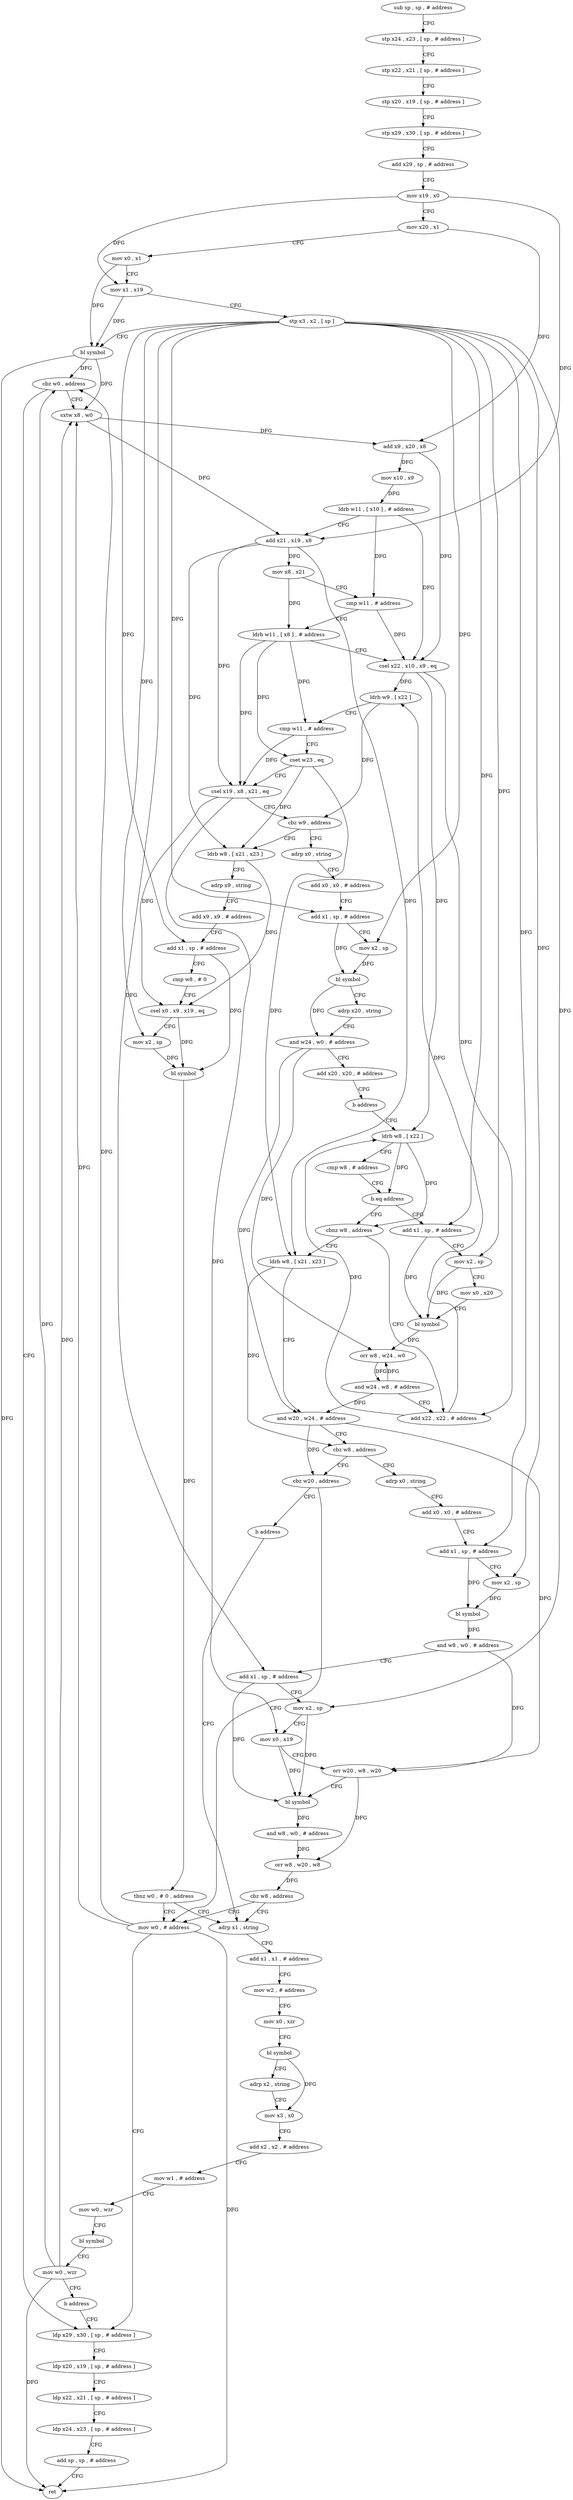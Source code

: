 digraph "func" {
"4202784" [label = "sub sp , sp , # address" ]
"4202788" [label = "stp x24 , x23 , [ sp , # address ]" ]
"4202792" [label = "stp x22 , x21 , [ sp , # address ]" ]
"4202796" [label = "stp x20 , x19 , [ sp , # address ]" ]
"4202800" [label = "stp x29 , x30 , [ sp , # address ]" ]
"4202804" [label = "add x29 , sp , # address" ]
"4202808" [label = "mov x19 , x0" ]
"4202812" [label = "mov x20 , x1" ]
"4202816" [label = "mov x0 , x1" ]
"4202820" [label = "mov x1 , x19" ]
"4202824" [label = "stp x3 , x2 , [ sp ]" ]
"4202828" [label = "bl symbol" ]
"4202832" [label = "cbz w0 , address" ]
"4203132" [label = "ldp x29 , x30 , [ sp , # address ]" ]
"4202836" [label = "sxtw x8 , w0" ]
"4203136" [label = "ldp x20 , x19 , [ sp , # address ]" ]
"4203140" [label = "ldp x22 , x21 , [ sp , # address ]" ]
"4203144" [label = "ldp x24 , x23 , [ sp , # address ]" ]
"4203148" [label = "add sp , sp , # address" ]
"4203152" [label = "ret" ]
"4202840" [label = "add x9 , x20 , x8" ]
"4202844" [label = "mov x10 , x9" ]
"4202848" [label = "ldrb w11 , [ x10 ] , # address" ]
"4202852" [label = "add x21 , x19 , x8" ]
"4202856" [label = "mov x8 , x21" ]
"4202860" [label = "cmp w11 , # address" ]
"4202864" [label = "ldrb w11 , [ x8 ] , # address" ]
"4202868" [label = "csel x22 , x10 , x9 , eq" ]
"4202872" [label = "ldrb w9 , [ x22 ]" ]
"4202876" [label = "cmp w11 , # address" ]
"4202880" [label = "cset w23 , eq" ]
"4202884" [label = "csel x19 , x8 , x21 , eq" ]
"4202888" [label = "cbz w9 , address" ]
"4203092" [label = "ldrb w8 , [ x21 , x23 ]" ]
"4202892" [label = "adrp x0 , string" ]
"4203096" [label = "adrp x9 , string" ]
"4203100" [label = "add x9 , x9 , # address" ]
"4203104" [label = "add x1 , sp , # address" ]
"4203108" [label = "cmp w8 , # 0" ]
"4203112" [label = "csel x0 , x9 , x19 , eq" ]
"4203116" [label = "mov x2 , sp" ]
"4203120" [label = "bl symbol" ]
"4203124" [label = "tbnz w0 , # 0 , address" ]
"4203040" [label = "adrp x1 , string" ]
"4203128" [label = "mov w0 , # address" ]
"4202896" [label = "add x0 , x0 , # address" ]
"4202900" [label = "add x1 , sp , # address" ]
"4202904" [label = "mov x2 , sp" ]
"4202908" [label = "bl symbol" ]
"4202912" [label = "adrp x20 , string" ]
"4202916" [label = "and w24 , w0 , # address" ]
"4202920" [label = "add x20 , x20 , # address" ]
"4202924" [label = "b address" ]
"4202956" [label = "ldrb w8 , [ x22 ]" ]
"4203044" [label = "add x1 , x1 , # address" ]
"4203048" [label = "mov w2 , # address" ]
"4203052" [label = "mov x0 , xzr" ]
"4203056" [label = "bl symbol" ]
"4203060" [label = "adrp x2 , string" ]
"4203064" [label = "mov x3 , x0" ]
"4203068" [label = "add x2 , x2 , # address" ]
"4203072" [label = "mov w1 , # address" ]
"4203076" [label = "mov w0 , wzr" ]
"4203080" [label = "bl symbol" ]
"4203084" [label = "mov w0 , wzr" ]
"4203088" [label = "b address" ]
"4202960" [label = "cmp w8 , # address" ]
"4202964" [label = "b.eq address" ]
"4202928" [label = "add x1 , sp , # address" ]
"4202968" [label = "cbnz w8 , address" ]
"4202932" [label = "mov x2 , sp" ]
"4202936" [label = "mov x0 , x20" ]
"4202940" [label = "bl symbol" ]
"4202944" [label = "orr w8 , w24 , w0" ]
"4202948" [label = "and w24 , w8 , # address" ]
"4202952" [label = "add x22 , x22 , # address" ]
"4202972" [label = "ldrb w8 , [ x21 , x23 ]" ]
"4202976" [label = "and w20 , w24 , # address" ]
"4202980" [label = "cbz w8 , address" ]
"4203156" [label = "cbz w20 , address" ]
"4202984" [label = "adrp x0 , string" ]
"4203160" [label = "b address" ]
"4202988" [label = "add x0 , x0 , # address" ]
"4202992" [label = "add x1 , sp , # address" ]
"4202996" [label = "mov x2 , sp" ]
"4203000" [label = "bl symbol" ]
"4203004" [label = "and w8 , w0 , # address" ]
"4203008" [label = "add x1 , sp , # address" ]
"4203012" [label = "mov x2 , sp" ]
"4203016" [label = "mov x0 , x19" ]
"4203020" [label = "orr w20 , w8 , w20" ]
"4203024" [label = "bl symbol" ]
"4203028" [label = "and w8 , w0 , # address" ]
"4203032" [label = "orr w8 , w20 , w8" ]
"4203036" [label = "cbz w8 , address" ]
"4202784" -> "4202788" [ label = "CFG" ]
"4202788" -> "4202792" [ label = "CFG" ]
"4202792" -> "4202796" [ label = "CFG" ]
"4202796" -> "4202800" [ label = "CFG" ]
"4202800" -> "4202804" [ label = "CFG" ]
"4202804" -> "4202808" [ label = "CFG" ]
"4202808" -> "4202812" [ label = "CFG" ]
"4202808" -> "4202820" [ label = "DFG" ]
"4202808" -> "4202852" [ label = "DFG" ]
"4202812" -> "4202816" [ label = "CFG" ]
"4202812" -> "4202840" [ label = "DFG" ]
"4202816" -> "4202820" [ label = "CFG" ]
"4202816" -> "4202828" [ label = "DFG" ]
"4202820" -> "4202824" [ label = "CFG" ]
"4202820" -> "4202828" [ label = "DFG" ]
"4202824" -> "4202828" [ label = "CFG" ]
"4202824" -> "4203104" [ label = "DFG" ]
"4202824" -> "4202900" [ label = "DFG" ]
"4202824" -> "4202904" [ label = "DFG" ]
"4202824" -> "4203116" [ label = "DFG" ]
"4202824" -> "4202928" [ label = "DFG" ]
"4202824" -> "4202932" [ label = "DFG" ]
"4202824" -> "4202992" [ label = "DFG" ]
"4202824" -> "4202996" [ label = "DFG" ]
"4202824" -> "4203008" [ label = "DFG" ]
"4202824" -> "4203012" [ label = "DFG" ]
"4202828" -> "4202832" [ label = "DFG" ]
"4202828" -> "4203152" [ label = "DFG" ]
"4202828" -> "4202836" [ label = "DFG" ]
"4202832" -> "4203132" [ label = "CFG" ]
"4202832" -> "4202836" [ label = "CFG" ]
"4203132" -> "4203136" [ label = "CFG" ]
"4202836" -> "4202840" [ label = "DFG" ]
"4202836" -> "4202852" [ label = "DFG" ]
"4203136" -> "4203140" [ label = "CFG" ]
"4203140" -> "4203144" [ label = "CFG" ]
"4203144" -> "4203148" [ label = "CFG" ]
"4203148" -> "4203152" [ label = "CFG" ]
"4202840" -> "4202844" [ label = "DFG" ]
"4202840" -> "4202868" [ label = "DFG" ]
"4202844" -> "4202848" [ label = "DFG" ]
"4202848" -> "4202852" [ label = "CFG" ]
"4202848" -> "4202860" [ label = "DFG" ]
"4202848" -> "4202868" [ label = "DFG" ]
"4202852" -> "4202856" [ label = "DFG" ]
"4202852" -> "4202884" [ label = "DFG" ]
"4202852" -> "4203092" [ label = "DFG" ]
"4202852" -> "4202972" [ label = "DFG" ]
"4202856" -> "4202860" [ label = "CFG" ]
"4202856" -> "4202864" [ label = "DFG" ]
"4202860" -> "4202864" [ label = "CFG" ]
"4202860" -> "4202868" [ label = "DFG" ]
"4202864" -> "4202868" [ label = "CFG" ]
"4202864" -> "4202876" [ label = "DFG" ]
"4202864" -> "4202880" [ label = "DFG" ]
"4202864" -> "4202884" [ label = "DFG" ]
"4202868" -> "4202872" [ label = "DFG" ]
"4202868" -> "4202956" [ label = "DFG" ]
"4202868" -> "4202952" [ label = "DFG" ]
"4202872" -> "4202876" [ label = "CFG" ]
"4202872" -> "4202888" [ label = "DFG" ]
"4202876" -> "4202880" [ label = "CFG" ]
"4202876" -> "4202884" [ label = "DFG" ]
"4202880" -> "4202884" [ label = "CFG" ]
"4202880" -> "4203092" [ label = "DFG" ]
"4202880" -> "4202972" [ label = "DFG" ]
"4202884" -> "4202888" [ label = "CFG" ]
"4202884" -> "4203112" [ label = "DFG" ]
"4202884" -> "4203016" [ label = "DFG" ]
"4202888" -> "4203092" [ label = "CFG" ]
"4202888" -> "4202892" [ label = "CFG" ]
"4203092" -> "4203096" [ label = "CFG" ]
"4203092" -> "4203112" [ label = "DFG" ]
"4202892" -> "4202896" [ label = "CFG" ]
"4203096" -> "4203100" [ label = "CFG" ]
"4203100" -> "4203104" [ label = "CFG" ]
"4203104" -> "4203108" [ label = "CFG" ]
"4203104" -> "4203120" [ label = "DFG" ]
"4203108" -> "4203112" [ label = "CFG" ]
"4203112" -> "4203116" [ label = "CFG" ]
"4203112" -> "4203120" [ label = "DFG" ]
"4203116" -> "4203120" [ label = "DFG" ]
"4203120" -> "4203124" [ label = "DFG" ]
"4203124" -> "4203040" [ label = "CFG" ]
"4203124" -> "4203128" [ label = "CFG" ]
"4203040" -> "4203044" [ label = "CFG" ]
"4203128" -> "4203132" [ label = "CFG" ]
"4203128" -> "4202832" [ label = "DFG" ]
"4203128" -> "4202836" [ label = "DFG" ]
"4203128" -> "4203152" [ label = "DFG" ]
"4202896" -> "4202900" [ label = "CFG" ]
"4202900" -> "4202904" [ label = "CFG" ]
"4202900" -> "4202908" [ label = "DFG" ]
"4202904" -> "4202908" [ label = "DFG" ]
"4202908" -> "4202912" [ label = "CFG" ]
"4202908" -> "4202916" [ label = "DFG" ]
"4202912" -> "4202916" [ label = "CFG" ]
"4202916" -> "4202920" [ label = "CFG" ]
"4202916" -> "4202944" [ label = "DFG" ]
"4202916" -> "4202976" [ label = "DFG" ]
"4202920" -> "4202924" [ label = "CFG" ]
"4202924" -> "4202956" [ label = "CFG" ]
"4202956" -> "4202960" [ label = "CFG" ]
"4202956" -> "4202964" [ label = "DFG" ]
"4202956" -> "4202968" [ label = "DFG" ]
"4203044" -> "4203048" [ label = "CFG" ]
"4203048" -> "4203052" [ label = "CFG" ]
"4203052" -> "4203056" [ label = "CFG" ]
"4203056" -> "4203060" [ label = "CFG" ]
"4203056" -> "4203064" [ label = "DFG" ]
"4203060" -> "4203064" [ label = "CFG" ]
"4203064" -> "4203068" [ label = "CFG" ]
"4203068" -> "4203072" [ label = "CFG" ]
"4203072" -> "4203076" [ label = "CFG" ]
"4203076" -> "4203080" [ label = "CFG" ]
"4203080" -> "4203084" [ label = "CFG" ]
"4203084" -> "4203088" [ label = "CFG" ]
"4203084" -> "4202832" [ label = "DFG" ]
"4203084" -> "4202836" [ label = "DFG" ]
"4203084" -> "4203152" [ label = "DFG" ]
"4203088" -> "4203132" [ label = "CFG" ]
"4202960" -> "4202964" [ label = "CFG" ]
"4202964" -> "4202928" [ label = "CFG" ]
"4202964" -> "4202968" [ label = "CFG" ]
"4202928" -> "4202932" [ label = "CFG" ]
"4202928" -> "4202940" [ label = "DFG" ]
"4202968" -> "4202952" [ label = "CFG" ]
"4202968" -> "4202972" [ label = "CFG" ]
"4202932" -> "4202936" [ label = "CFG" ]
"4202932" -> "4202940" [ label = "DFG" ]
"4202936" -> "4202940" [ label = "CFG" ]
"4202940" -> "4202944" [ label = "DFG" ]
"4202944" -> "4202948" [ label = "DFG" ]
"4202948" -> "4202952" [ label = "CFG" ]
"4202948" -> "4202944" [ label = "DFG" ]
"4202948" -> "4202976" [ label = "DFG" ]
"4202952" -> "4202956" [ label = "DFG" ]
"4202952" -> "4202872" [ label = "DFG" ]
"4202972" -> "4202976" [ label = "CFG" ]
"4202972" -> "4202980" [ label = "DFG" ]
"4202976" -> "4202980" [ label = "CFG" ]
"4202976" -> "4203156" [ label = "DFG" ]
"4202976" -> "4203020" [ label = "DFG" ]
"4202980" -> "4203156" [ label = "CFG" ]
"4202980" -> "4202984" [ label = "CFG" ]
"4203156" -> "4203128" [ label = "CFG" ]
"4203156" -> "4203160" [ label = "CFG" ]
"4202984" -> "4202988" [ label = "CFG" ]
"4203160" -> "4203040" [ label = "CFG" ]
"4202988" -> "4202992" [ label = "CFG" ]
"4202992" -> "4202996" [ label = "CFG" ]
"4202992" -> "4203000" [ label = "DFG" ]
"4202996" -> "4203000" [ label = "DFG" ]
"4203000" -> "4203004" [ label = "DFG" ]
"4203004" -> "4203008" [ label = "CFG" ]
"4203004" -> "4203020" [ label = "DFG" ]
"4203008" -> "4203012" [ label = "CFG" ]
"4203008" -> "4203024" [ label = "DFG" ]
"4203012" -> "4203016" [ label = "CFG" ]
"4203012" -> "4203024" [ label = "DFG" ]
"4203016" -> "4203020" [ label = "CFG" ]
"4203016" -> "4203024" [ label = "DFG" ]
"4203020" -> "4203024" [ label = "CFG" ]
"4203020" -> "4203032" [ label = "DFG" ]
"4203024" -> "4203028" [ label = "DFG" ]
"4203028" -> "4203032" [ label = "DFG" ]
"4203032" -> "4203036" [ label = "DFG" ]
"4203036" -> "4203128" [ label = "CFG" ]
"4203036" -> "4203040" [ label = "CFG" ]
}
